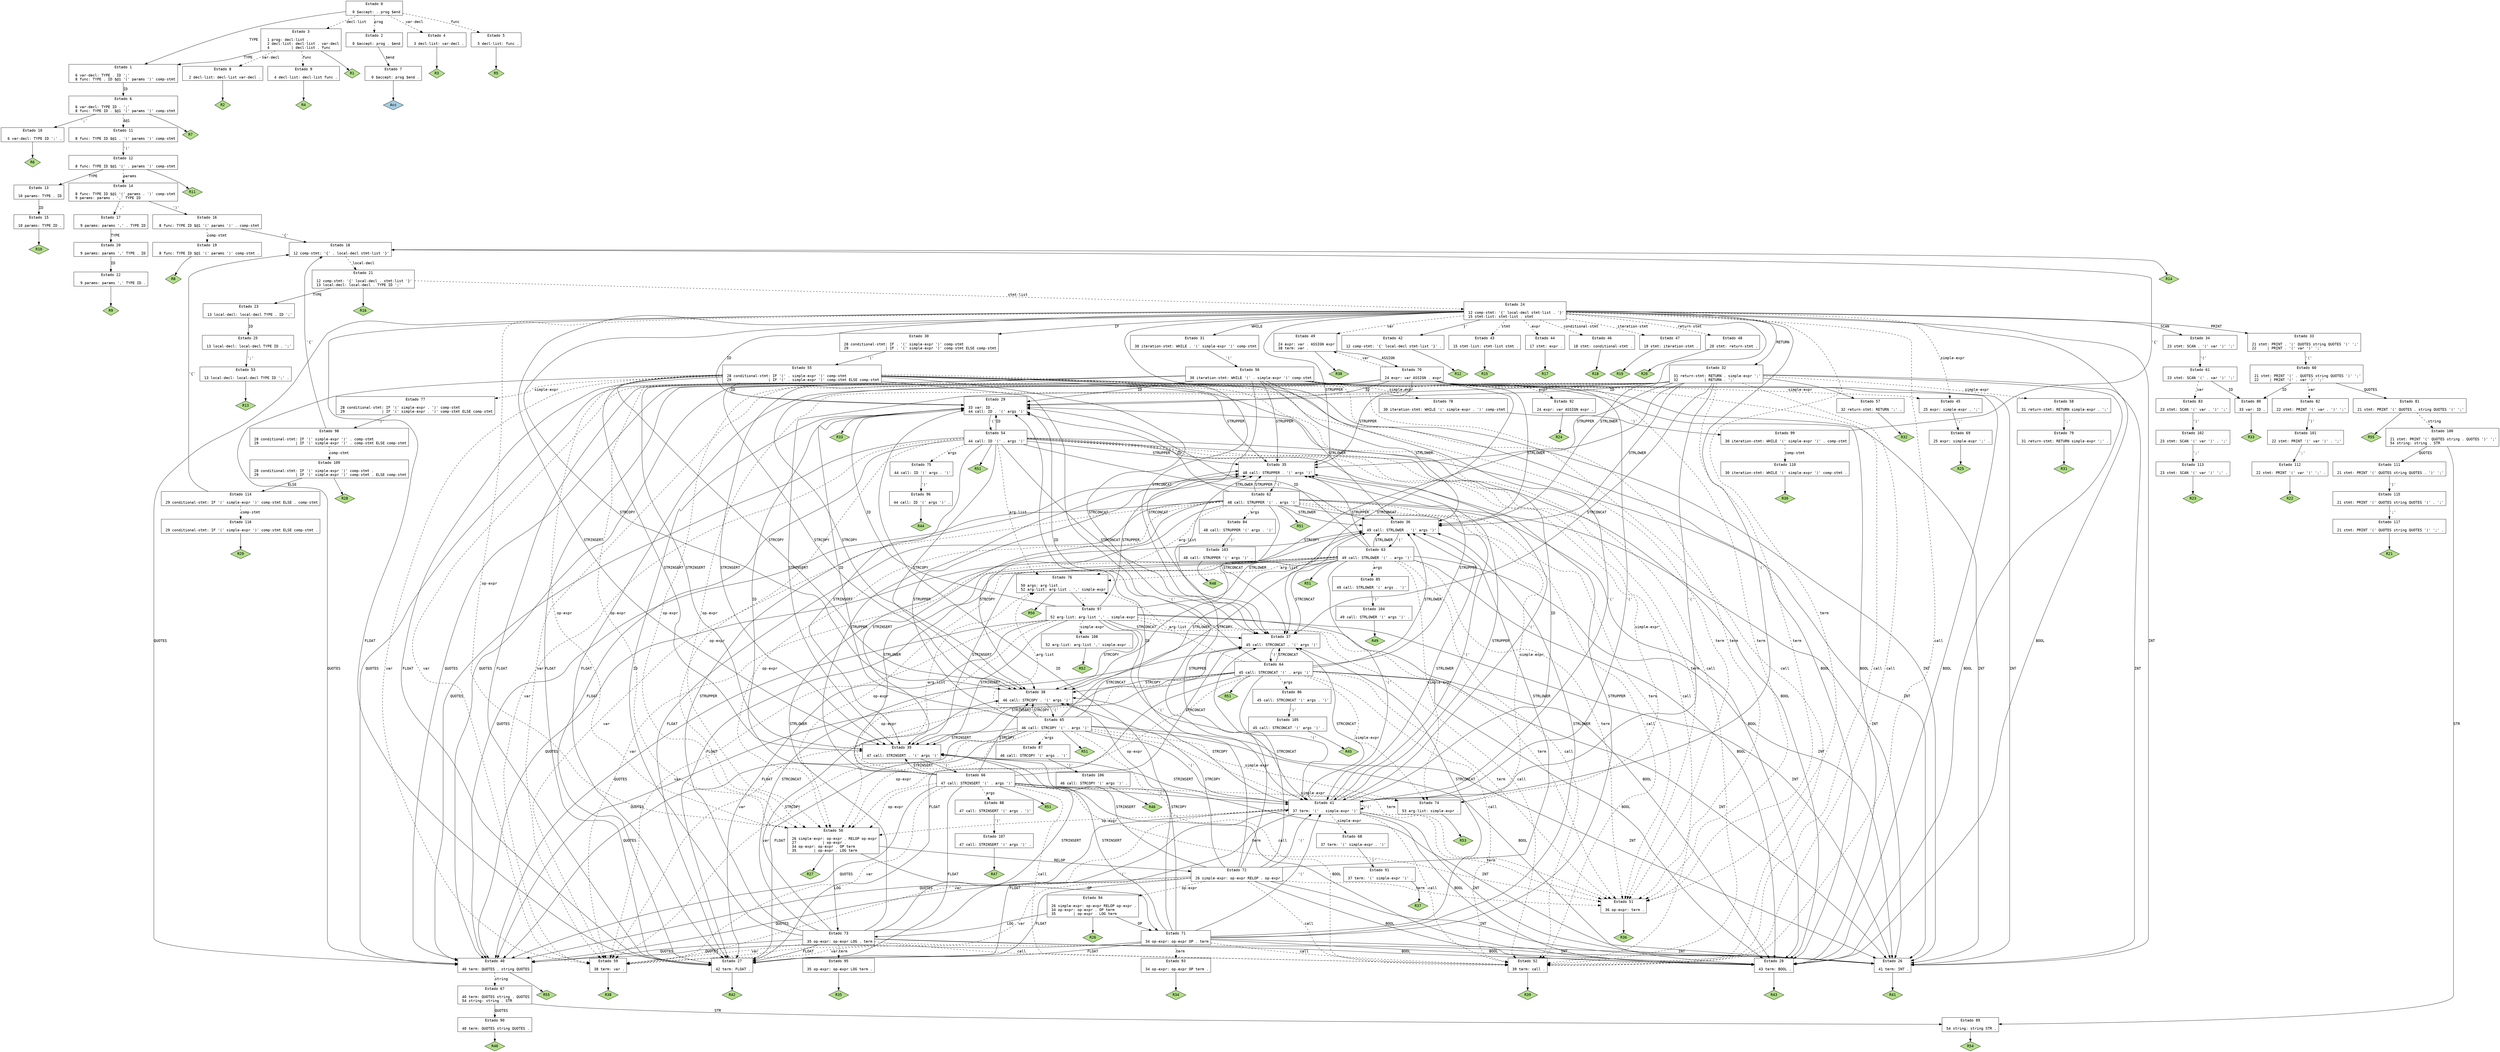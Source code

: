 // Gerado por GNU Bison 3.0.4.
// Relate erros para <bug-bison@gnu.org>.
// Site: <http://www.gnu.org/software/bison/>.

digraph "syntax.y"
{
  node [fontname = courier, shape = box, colorscheme = paired6]
  edge [fontname = courier]

  0 [label="Estado 0\n\l  0 $accept: . prog $end\l"]
  0 -> 1 [style=solid label="TYPE"]
  0 -> 2 [style=dashed label="prog"]
  0 -> 3 [style=dashed label="decl-list"]
  0 -> 4 [style=dashed label="var-decl"]
  0 -> 5 [style=dashed label="func"]
  1 [label="Estado 1\n\l  6 var-decl: TYPE . ID ';'\l  8 func: TYPE . ID $@1 '(' params ')' comp-stmt\l"]
  1 -> 6 [style=solid label="ID"]
  2 [label="Estado 2\n\l  0 $accept: prog . $end\l"]
  2 -> 7 [style=solid label="$end"]
  3 [label="Estado 3\n\l  1 prog: decl-list .\l  2 decl-list: decl-list . var-decl\l  4          | decl-list . func\l"]
  3 -> 1 [style=solid label="TYPE"]
  3 -> 8 [style=dashed label="var-decl"]
  3 -> 9 [style=dashed label="func"]
  3 -> "3R1" [style=solid]
 "3R1" [label="R1", fillcolor=3, shape=diamond, style=filled]
  4 [label="Estado 4\n\l  3 decl-list: var-decl .\l"]
  4 -> "4R3" [style=solid]
 "4R3" [label="R3", fillcolor=3, shape=diamond, style=filled]
  5 [label="Estado 5\n\l  5 decl-list: func .\l"]
  5 -> "5R5" [style=solid]
 "5R5" [label="R5", fillcolor=3, shape=diamond, style=filled]
  6 [label="Estado 6\n\l  6 var-decl: TYPE ID . ';'\l  8 func: TYPE ID . $@1 '(' params ')' comp-stmt\l"]
  6 -> 10 [style=solid label="';'"]
  6 -> 11 [style=dashed label="$@1"]
  6 -> "6R7" [style=solid]
 "6R7" [label="R7", fillcolor=3, shape=diamond, style=filled]
  7 [label="Estado 7\n\l  0 $accept: prog $end .\l"]
  7 -> "7R0" [style=solid]
 "7R0" [label="Acc", fillcolor=1, shape=diamond, style=filled]
  8 [label="Estado 8\n\l  2 decl-list: decl-list var-decl .\l"]
  8 -> "8R2" [style=solid]
 "8R2" [label="R2", fillcolor=3, shape=diamond, style=filled]
  9 [label="Estado 9\n\l  4 decl-list: decl-list func .\l"]
  9 -> "9R4" [style=solid]
 "9R4" [label="R4", fillcolor=3, shape=diamond, style=filled]
  10 [label="Estado 10\n\l  6 var-decl: TYPE ID ';' .\l"]
  10 -> "10R6" [style=solid]
 "10R6" [label="R6", fillcolor=3, shape=diamond, style=filled]
  11 [label="Estado 11\n\l  8 func: TYPE ID $@1 . '(' params ')' comp-stmt\l"]
  11 -> 12 [style=solid label="'('"]
  12 [label="Estado 12\n\l  8 func: TYPE ID $@1 '(' . params ')' comp-stmt\l"]
  12 -> 13 [style=solid label="TYPE"]
  12 -> 14 [style=dashed label="params"]
  12 -> "12R11" [style=solid]
 "12R11" [label="R11", fillcolor=3, shape=diamond, style=filled]
  13 [label="Estado 13\n\l 10 params: TYPE . ID\l"]
  13 -> 15 [style=solid label="ID"]
  14 [label="Estado 14\n\l  8 func: TYPE ID $@1 '(' params . ')' comp-stmt\l  9 params: params . ',' TYPE ID\l"]
  14 -> 16 [style=solid label="')'"]
  14 -> 17 [style=solid label="','"]
  15 [label="Estado 15\n\l 10 params: TYPE ID .\l"]
  15 -> "15R10" [style=solid]
 "15R10" [label="R10", fillcolor=3, shape=diamond, style=filled]
  16 [label="Estado 16\n\l  8 func: TYPE ID $@1 '(' params ')' . comp-stmt\l"]
  16 -> 18 [style=solid label="'{'"]
  16 -> 19 [style=dashed label="comp-stmt"]
  17 [label="Estado 17\n\l  9 params: params ',' . TYPE ID\l"]
  17 -> 20 [style=solid label="TYPE"]
  18 [label="Estado 18\n\l 12 comp-stmt: '{' . local-decl stmt-list '}'\l"]
  18 -> 21 [style=dashed label="local-decl"]
  18 -> "18R14" [style=solid]
 "18R14" [label="R14", fillcolor=3, shape=diamond, style=filled]
  19 [label="Estado 19\n\l  8 func: TYPE ID $@1 '(' params ')' comp-stmt .\l"]
  19 -> "19R8" [style=solid]
 "19R8" [label="R8", fillcolor=3, shape=diamond, style=filled]
  20 [label="Estado 20\n\l  9 params: params ',' TYPE . ID\l"]
  20 -> 22 [style=solid label="ID"]
  21 [label="Estado 21\n\l 12 comp-stmt: '{' local-decl . stmt-list '}'\l 13 local-decl: local-decl . TYPE ID ';'\l"]
  21 -> 23 [style=solid label="TYPE"]
  21 -> 24 [style=dashed label="stmt-list"]
  21 -> "21R16" [style=solid]
 "21R16" [label="R16", fillcolor=3, shape=diamond, style=filled]
  22 [label="Estado 22\n\l  9 params: params ',' TYPE ID .\l"]
  22 -> "22R9" [style=solid]
 "22R9" [label="R9", fillcolor=3, shape=diamond, style=filled]
  23 [label="Estado 23\n\l 13 local-decl: local-decl TYPE . ID ';'\l"]
  23 -> 25 [style=solid label="ID"]
  24 [label="Estado 24\n\l 12 comp-stmt: '{' local-decl stmt-list . '}'\l 15 stmt-list: stmt-list . stmt\l"]
  24 -> 26 [style=solid label="INT"]
  24 -> 27 [style=solid label="FLOAT"]
  24 -> 28 [style=solid label="BOOL"]
  24 -> 29 [style=solid label="ID"]
  24 -> 30 [style=solid label="IF"]
  24 -> 31 [style=solid label="WHILE"]
  24 -> 32 [style=solid label="RETURN"]
  24 -> 33 [style=solid label="PRINT"]
  24 -> 34 [style=solid label="SCAN"]
  24 -> 35 [style=solid label="STRUPPER"]
  24 -> 36 [style=solid label="STRLOWER"]
  24 -> 37 [style=solid label="STRCONCAT"]
  24 -> 38 [style=solid label="STRCOPY"]
  24 -> 39 [style=solid label="STRINSERT"]
  24 -> 40 [style=solid label="QUOTES"]
  24 -> 41 [style=solid label="'('"]
  24 -> 42 [style=solid label="'}'"]
  24 -> 43 [style=dashed label="stmt"]
  24 -> 44 [style=dashed label="expr"]
  24 -> 45 [style=dashed label="simple-expr"]
  24 -> 46 [style=dashed label="conditional-stmt"]
  24 -> 47 [style=dashed label="iteration-stmt"]
  24 -> 48 [style=dashed label="return-stmt"]
  24 -> 49 [style=dashed label="var"]
  24 -> 50 [style=dashed label="op-expr"]
  24 -> 51 [style=dashed label="term"]
  24 -> 52 [style=dashed label="call"]
  25 [label="Estado 25\n\l 13 local-decl: local-decl TYPE ID . ';'\l"]
  25 -> 53 [style=solid label="';'"]
  26 [label="Estado 26\n\l 41 term: INT .\l"]
  26 -> "26R41" [style=solid]
 "26R41" [label="R41", fillcolor=3, shape=diamond, style=filled]
  27 [label="Estado 27\n\l 42 term: FLOAT .\l"]
  27 -> "27R42" [style=solid]
 "27R42" [label="R42", fillcolor=3, shape=diamond, style=filled]
  28 [label="Estado 28\n\l 43 term: BOOL .\l"]
  28 -> "28R43" [style=solid]
 "28R43" [label="R43", fillcolor=3, shape=diamond, style=filled]
  29 [label="Estado 29\n\l 33 var: ID .\l 44 call: ID . '(' args ')'\l"]
  29 -> 54 [style=solid label="'('"]
  29 -> "29R33" [style=solid]
 "29R33" [label="R33", fillcolor=3, shape=diamond, style=filled]
  30 [label="Estado 30\n\l 28 conditional-stmt: IF . '(' simple-expr ')' comp-stmt\l 29                 | IF . '(' simple-expr ')' comp-stmt ELSE comp-stmt\l"]
  30 -> 55 [style=solid label="'('"]
  31 [label="Estado 31\n\l 30 iteration-stmt: WHILE . '(' simple-expr ')' comp-stmt\l"]
  31 -> 56 [style=solid label="'('"]
  32 [label="Estado 32\n\l 31 return-stmt: RETURN . simple-expr ';'\l 32            | RETURN . ';'\l"]
  32 -> 26 [style=solid label="INT"]
  32 -> 27 [style=solid label="FLOAT"]
  32 -> 28 [style=solid label="BOOL"]
  32 -> 29 [style=solid label="ID"]
  32 -> 35 [style=solid label="STRUPPER"]
  32 -> 36 [style=solid label="STRLOWER"]
  32 -> 37 [style=solid label="STRCONCAT"]
  32 -> 38 [style=solid label="STRCOPY"]
  32 -> 39 [style=solid label="STRINSERT"]
  32 -> 40 [style=solid label="QUOTES"]
  32 -> 57 [style=solid label="';'"]
  32 -> 41 [style=solid label="'('"]
  32 -> 58 [style=dashed label="simple-expr"]
  32 -> 59 [style=dashed label="var"]
  32 -> 50 [style=dashed label="op-expr"]
  32 -> 51 [style=dashed label="term"]
  32 -> 52 [style=dashed label="call"]
  33 [label="Estado 33\n\l 21 stmt: PRINT . '(' QUOTES string QUOTES ')' ';'\l 22     | PRINT . '(' var ')' ';'\l"]
  33 -> 60 [style=solid label="'('"]
  34 [label="Estado 34\n\l 23 stmt: SCAN . '(' var ')' ';'\l"]
  34 -> 61 [style=solid label="'('"]
  35 [label="Estado 35\n\l 48 call: STRUPPER . '(' args ')'\l"]
  35 -> 62 [style=solid label="'('"]
  36 [label="Estado 36\n\l 49 call: STRLOWER . '(' args ')'\l"]
  36 -> 63 [style=solid label="'('"]
  37 [label="Estado 37\n\l 45 call: STRCONCAT . '(' args ')'\l"]
  37 -> 64 [style=solid label="'('"]
  38 [label="Estado 38\n\l 46 call: STRCOPY . '(' args ')'\l"]
  38 -> 65 [style=solid label="'('"]
  39 [label="Estado 39\n\l 47 call: STRINSERT . '(' args ')'\l"]
  39 -> 66 [style=solid label="'('"]
  40 [label="Estado 40\n\l 40 term: QUOTES . string QUOTES\l"]
  40 -> 67 [style=dashed label="string"]
  40 -> "40R55" [style=solid]
 "40R55" [label="R55", fillcolor=3, shape=diamond, style=filled]
  41 [label="Estado 41\n\l 37 term: '(' . simple-expr ')'\l"]
  41 -> 26 [style=solid label="INT"]
  41 -> 27 [style=solid label="FLOAT"]
  41 -> 28 [style=solid label="BOOL"]
  41 -> 29 [style=solid label="ID"]
  41 -> 35 [style=solid label="STRUPPER"]
  41 -> 36 [style=solid label="STRLOWER"]
  41 -> 37 [style=solid label="STRCONCAT"]
  41 -> 38 [style=solid label="STRCOPY"]
  41 -> 39 [style=solid label="STRINSERT"]
  41 -> 40 [style=solid label="QUOTES"]
  41 -> 41 [style=solid label="'('"]
  41 -> 68 [style=dashed label="simple-expr"]
  41 -> 59 [style=dashed label="var"]
  41 -> 50 [style=dashed label="op-expr"]
  41 -> 51 [style=dashed label="term"]
  41 -> 52 [style=dashed label="call"]
  42 [label="Estado 42\n\l 12 comp-stmt: '{' local-decl stmt-list '}' .\l"]
  42 -> "42R12" [style=solid]
 "42R12" [label="R12", fillcolor=3, shape=diamond, style=filled]
  43 [label="Estado 43\n\l 15 stmt-list: stmt-list stmt .\l"]
  43 -> "43R15" [style=solid]
 "43R15" [label="R15", fillcolor=3, shape=diamond, style=filled]
  44 [label="Estado 44\n\l 17 stmt: expr .\l"]
  44 -> "44R17" [style=solid]
 "44R17" [label="R17", fillcolor=3, shape=diamond, style=filled]
  45 [label="Estado 45\n\l 25 expr: simple-expr . ';'\l"]
  45 -> 69 [style=solid label="';'"]
  46 [label="Estado 46\n\l 18 stmt: conditional-stmt .\l"]
  46 -> "46R18" [style=solid]
 "46R18" [label="R18", fillcolor=3, shape=diamond, style=filled]
  47 [label="Estado 47\n\l 19 stmt: iteration-stmt .\l"]
  47 -> "47R19" [style=solid]
 "47R19" [label="R19", fillcolor=3, shape=diamond, style=filled]
  48 [label="Estado 48\n\l 20 stmt: return-stmt .\l"]
  48 -> "48R20" [style=solid]
 "48R20" [label="R20", fillcolor=3, shape=diamond, style=filled]
  49 [label="Estado 49\n\l 24 expr: var . ASSIGN expr\l 38 term: var .\l"]
  49 -> 70 [style=solid label="ASSIGN"]
  49 -> "49R38" [style=solid]
 "49R38" [label="R38", fillcolor=3, shape=diamond, style=filled]
  50 [label="Estado 50\n\l 26 simple-expr: op-expr . RELOP op-expr\l 27            | op-expr .\l 34 op-expr: op-expr . OP term\l 35        | op-expr . LOG term\l"]
  50 -> 71 [style=solid label="OP"]
  50 -> 72 [style=solid label="RELOP"]
  50 -> 73 [style=solid label="LOG"]
  50 -> "50R27" [style=solid]
 "50R27" [label="R27", fillcolor=3, shape=diamond, style=filled]
  51 [label="Estado 51\n\l 36 op-expr: term .\l"]
  51 -> "51R36" [style=solid]
 "51R36" [label="R36", fillcolor=3, shape=diamond, style=filled]
  52 [label="Estado 52\n\l 39 term: call .\l"]
  52 -> "52R39" [style=solid]
 "52R39" [label="R39", fillcolor=3, shape=diamond, style=filled]
  53 [label="Estado 53\n\l 13 local-decl: local-decl TYPE ID ';' .\l"]
  53 -> "53R13" [style=solid]
 "53R13" [label="R13", fillcolor=3, shape=diamond, style=filled]
  54 [label="Estado 54\n\l 44 call: ID '(' . args ')'\l"]
  54 -> 26 [style=solid label="INT"]
  54 -> 27 [style=solid label="FLOAT"]
  54 -> 28 [style=solid label="BOOL"]
  54 -> 29 [style=solid label="ID"]
  54 -> 35 [style=solid label="STRUPPER"]
  54 -> 36 [style=solid label="STRLOWER"]
  54 -> 37 [style=solid label="STRCONCAT"]
  54 -> 38 [style=solid label="STRCOPY"]
  54 -> 39 [style=solid label="STRINSERT"]
  54 -> 40 [style=solid label="QUOTES"]
  54 -> 41 [style=solid label="'('"]
  54 -> 74 [style=dashed label="simple-expr"]
  54 -> 59 [style=dashed label="var"]
  54 -> 50 [style=dashed label="op-expr"]
  54 -> 51 [style=dashed label="term"]
  54 -> 52 [style=dashed label="call"]
  54 -> 75 [style=dashed label="args"]
  54 -> 76 [style=dashed label="arg-list"]
  54 -> "54R51" [style=solid]
 "54R51" [label="R51", fillcolor=3, shape=diamond, style=filled]
  55 [label="Estado 55\n\l 28 conditional-stmt: IF '(' . simple-expr ')' comp-stmt\l 29                 | IF '(' . simple-expr ')' comp-stmt ELSE comp-stmt\l"]
  55 -> 26 [style=solid label="INT"]
  55 -> 27 [style=solid label="FLOAT"]
  55 -> 28 [style=solid label="BOOL"]
  55 -> 29 [style=solid label="ID"]
  55 -> 35 [style=solid label="STRUPPER"]
  55 -> 36 [style=solid label="STRLOWER"]
  55 -> 37 [style=solid label="STRCONCAT"]
  55 -> 38 [style=solid label="STRCOPY"]
  55 -> 39 [style=solid label="STRINSERT"]
  55 -> 40 [style=solid label="QUOTES"]
  55 -> 41 [style=solid label="'('"]
  55 -> 77 [style=dashed label="simple-expr"]
  55 -> 59 [style=dashed label="var"]
  55 -> 50 [style=dashed label="op-expr"]
  55 -> 51 [style=dashed label="term"]
  55 -> 52 [style=dashed label="call"]
  56 [label="Estado 56\n\l 30 iteration-stmt: WHILE '(' . simple-expr ')' comp-stmt\l"]
  56 -> 26 [style=solid label="INT"]
  56 -> 27 [style=solid label="FLOAT"]
  56 -> 28 [style=solid label="BOOL"]
  56 -> 29 [style=solid label="ID"]
  56 -> 35 [style=solid label="STRUPPER"]
  56 -> 36 [style=solid label="STRLOWER"]
  56 -> 37 [style=solid label="STRCONCAT"]
  56 -> 38 [style=solid label="STRCOPY"]
  56 -> 39 [style=solid label="STRINSERT"]
  56 -> 40 [style=solid label="QUOTES"]
  56 -> 41 [style=solid label="'('"]
  56 -> 78 [style=dashed label="simple-expr"]
  56 -> 59 [style=dashed label="var"]
  56 -> 50 [style=dashed label="op-expr"]
  56 -> 51 [style=dashed label="term"]
  56 -> 52 [style=dashed label="call"]
  57 [label="Estado 57\n\l 32 return-stmt: RETURN ';' .\l"]
  57 -> "57R32" [style=solid]
 "57R32" [label="R32", fillcolor=3, shape=diamond, style=filled]
  58 [label="Estado 58\n\l 31 return-stmt: RETURN simple-expr . ';'\l"]
  58 -> 79 [style=solid label="';'"]
  59 [label="Estado 59\n\l 38 term: var .\l"]
  59 -> "59R38" [style=solid]
 "59R38" [label="R38", fillcolor=3, shape=diamond, style=filled]
  60 [label="Estado 60\n\l 21 stmt: PRINT '(' . QUOTES string QUOTES ')' ';'\l 22     | PRINT '(' . var ')' ';'\l"]
  60 -> 80 [style=solid label="ID"]
  60 -> 81 [style=solid label="QUOTES"]
  60 -> 82 [style=dashed label="var"]
  61 [label="Estado 61\n\l 23 stmt: SCAN '(' . var ')' ';'\l"]
  61 -> 80 [style=solid label="ID"]
  61 -> 83 [style=dashed label="var"]
  62 [label="Estado 62\n\l 48 call: STRUPPER '(' . args ')'\l"]
  62 -> 26 [style=solid label="INT"]
  62 -> 27 [style=solid label="FLOAT"]
  62 -> 28 [style=solid label="BOOL"]
  62 -> 29 [style=solid label="ID"]
  62 -> 35 [style=solid label="STRUPPER"]
  62 -> 36 [style=solid label="STRLOWER"]
  62 -> 37 [style=solid label="STRCONCAT"]
  62 -> 38 [style=solid label="STRCOPY"]
  62 -> 39 [style=solid label="STRINSERT"]
  62 -> 40 [style=solid label="QUOTES"]
  62 -> 41 [style=solid label="'('"]
  62 -> 74 [style=dashed label="simple-expr"]
  62 -> 59 [style=dashed label="var"]
  62 -> 50 [style=dashed label="op-expr"]
  62 -> 51 [style=dashed label="term"]
  62 -> 52 [style=dashed label="call"]
  62 -> 84 [style=dashed label="args"]
  62 -> 76 [style=dashed label="arg-list"]
  62 -> "62R51" [style=solid]
 "62R51" [label="R51", fillcolor=3, shape=diamond, style=filled]
  63 [label="Estado 63\n\l 49 call: STRLOWER '(' . args ')'\l"]
  63 -> 26 [style=solid label="INT"]
  63 -> 27 [style=solid label="FLOAT"]
  63 -> 28 [style=solid label="BOOL"]
  63 -> 29 [style=solid label="ID"]
  63 -> 35 [style=solid label="STRUPPER"]
  63 -> 36 [style=solid label="STRLOWER"]
  63 -> 37 [style=solid label="STRCONCAT"]
  63 -> 38 [style=solid label="STRCOPY"]
  63 -> 39 [style=solid label="STRINSERT"]
  63 -> 40 [style=solid label="QUOTES"]
  63 -> 41 [style=solid label="'('"]
  63 -> 74 [style=dashed label="simple-expr"]
  63 -> 59 [style=dashed label="var"]
  63 -> 50 [style=dashed label="op-expr"]
  63 -> 51 [style=dashed label="term"]
  63 -> 52 [style=dashed label="call"]
  63 -> 85 [style=dashed label="args"]
  63 -> 76 [style=dashed label="arg-list"]
  63 -> "63R51" [style=solid]
 "63R51" [label="R51", fillcolor=3, shape=diamond, style=filled]
  64 [label="Estado 64\n\l 45 call: STRCONCAT '(' . args ')'\l"]
  64 -> 26 [style=solid label="INT"]
  64 -> 27 [style=solid label="FLOAT"]
  64 -> 28 [style=solid label="BOOL"]
  64 -> 29 [style=solid label="ID"]
  64 -> 35 [style=solid label="STRUPPER"]
  64 -> 36 [style=solid label="STRLOWER"]
  64 -> 37 [style=solid label="STRCONCAT"]
  64 -> 38 [style=solid label="STRCOPY"]
  64 -> 39 [style=solid label="STRINSERT"]
  64 -> 40 [style=solid label="QUOTES"]
  64 -> 41 [style=solid label="'('"]
  64 -> 74 [style=dashed label="simple-expr"]
  64 -> 59 [style=dashed label="var"]
  64 -> 50 [style=dashed label="op-expr"]
  64 -> 51 [style=dashed label="term"]
  64 -> 52 [style=dashed label="call"]
  64 -> 86 [style=dashed label="args"]
  64 -> 76 [style=dashed label="arg-list"]
  64 -> "64R51" [style=solid]
 "64R51" [label="R51", fillcolor=3, shape=diamond, style=filled]
  65 [label="Estado 65\n\l 46 call: STRCOPY '(' . args ')'\l"]
  65 -> 26 [style=solid label="INT"]
  65 -> 27 [style=solid label="FLOAT"]
  65 -> 28 [style=solid label="BOOL"]
  65 -> 29 [style=solid label="ID"]
  65 -> 35 [style=solid label="STRUPPER"]
  65 -> 36 [style=solid label="STRLOWER"]
  65 -> 37 [style=solid label="STRCONCAT"]
  65 -> 38 [style=solid label="STRCOPY"]
  65 -> 39 [style=solid label="STRINSERT"]
  65 -> 40 [style=solid label="QUOTES"]
  65 -> 41 [style=solid label="'('"]
  65 -> 74 [style=dashed label="simple-expr"]
  65 -> 59 [style=dashed label="var"]
  65 -> 50 [style=dashed label="op-expr"]
  65 -> 51 [style=dashed label="term"]
  65 -> 52 [style=dashed label="call"]
  65 -> 87 [style=dashed label="args"]
  65 -> 76 [style=dashed label="arg-list"]
  65 -> "65R51" [style=solid]
 "65R51" [label="R51", fillcolor=3, shape=diamond, style=filled]
  66 [label="Estado 66\n\l 47 call: STRINSERT '(' . args ')'\l"]
  66 -> 26 [style=solid label="INT"]
  66 -> 27 [style=solid label="FLOAT"]
  66 -> 28 [style=solid label="BOOL"]
  66 -> 29 [style=solid label="ID"]
  66 -> 35 [style=solid label="STRUPPER"]
  66 -> 36 [style=solid label="STRLOWER"]
  66 -> 37 [style=solid label="STRCONCAT"]
  66 -> 38 [style=solid label="STRCOPY"]
  66 -> 39 [style=solid label="STRINSERT"]
  66 -> 40 [style=solid label="QUOTES"]
  66 -> 41 [style=solid label="'('"]
  66 -> 74 [style=dashed label="simple-expr"]
  66 -> 59 [style=dashed label="var"]
  66 -> 50 [style=dashed label="op-expr"]
  66 -> 51 [style=dashed label="term"]
  66 -> 52 [style=dashed label="call"]
  66 -> 88 [style=dashed label="args"]
  66 -> 76 [style=dashed label="arg-list"]
  66 -> "66R51" [style=solid]
 "66R51" [label="R51", fillcolor=3, shape=diamond, style=filled]
  67 [label="Estado 67\n\l 40 term: QUOTES string . QUOTES\l 54 string: string . STR\l"]
  67 -> 89 [style=solid label="STR"]
  67 -> 90 [style=solid label="QUOTES"]
  68 [label="Estado 68\n\l 37 term: '(' simple-expr . ')'\l"]
  68 -> 91 [style=solid label="')'"]
  69 [label="Estado 69\n\l 25 expr: simple-expr ';' .\l"]
  69 -> "69R25" [style=solid]
 "69R25" [label="R25", fillcolor=3, shape=diamond, style=filled]
  70 [label="Estado 70\n\l 24 expr: var ASSIGN . expr\l"]
  70 -> 26 [style=solid label="INT"]
  70 -> 27 [style=solid label="FLOAT"]
  70 -> 28 [style=solid label="BOOL"]
  70 -> 29 [style=solid label="ID"]
  70 -> 35 [style=solid label="STRUPPER"]
  70 -> 36 [style=solid label="STRLOWER"]
  70 -> 37 [style=solid label="STRCONCAT"]
  70 -> 38 [style=solid label="STRCOPY"]
  70 -> 39 [style=solid label="STRINSERT"]
  70 -> 40 [style=solid label="QUOTES"]
  70 -> 41 [style=solid label="'('"]
  70 -> 92 [style=dashed label="expr"]
  70 -> 45 [style=dashed label="simple-expr"]
  70 -> 49 [style=dashed label="var"]
  70 -> 50 [style=dashed label="op-expr"]
  70 -> 51 [style=dashed label="term"]
  70 -> 52 [style=dashed label="call"]
  71 [label="Estado 71\n\l 34 op-expr: op-expr OP . term\l"]
  71 -> 26 [style=solid label="INT"]
  71 -> 27 [style=solid label="FLOAT"]
  71 -> 28 [style=solid label="BOOL"]
  71 -> 29 [style=solid label="ID"]
  71 -> 35 [style=solid label="STRUPPER"]
  71 -> 36 [style=solid label="STRLOWER"]
  71 -> 37 [style=solid label="STRCONCAT"]
  71 -> 38 [style=solid label="STRCOPY"]
  71 -> 39 [style=solid label="STRINSERT"]
  71 -> 40 [style=solid label="QUOTES"]
  71 -> 41 [style=solid label="'('"]
  71 -> 59 [style=dashed label="var"]
  71 -> 93 [style=dashed label="term"]
  71 -> 52 [style=dashed label="call"]
  72 [label="Estado 72\n\l 26 simple-expr: op-expr RELOP . op-expr\l"]
  72 -> 26 [style=solid label="INT"]
  72 -> 27 [style=solid label="FLOAT"]
  72 -> 28 [style=solid label="BOOL"]
  72 -> 29 [style=solid label="ID"]
  72 -> 35 [style=solid label="STRUPPER"]
  72 -> 36 [style=solid label="STRLOWER"]
  72 -> 37 [style=solid label="STRCONCAT"]
  72 -> 38 [style=solid label="STRCOPY"]
  72 -> 39 [style=solid label="STRINSERT"]
  72 -> 40 [style=solid label="QUOTES"]
  72 -> 41 [style=solid label="'('"]
  72 -> 59 [style=dashed label="var"]
  72 -> 94 [style=dashed label="op-expr"]
  72 -> 51 [style=dashed label="term"]
  72 -> 52 [style=dashed label="call"]
  73 [label="Estado 73\n\l 35 op-expr: op-expr LOG . term\l"]
  73 -> 26 [style=solid label="INT"]
  73 -> 27 [style=solid label="FLOAT"]
  73 -> 28 [style=solid label="BOOL"]
  73 -> 29 [style=solid label="ID"]
  73 -> 35 [style=solid label="STRUPPER"]
  73 -> 36 [style=solid label="STRLOWER"]
  73 -> 37 [style=solid label="STRCONCAT"]
  73 -> 38 [style=solid label="STRCOPY"]
  73 -> 39 [style=solid label="STRINSERT"]
  73 -> 40 [style=solid label="QUOTES"]
  73 -> 41 [style=solid label="'('"]
  73 -> 59 [style=dashed label="var"]
  73 -> 95 [style=dashed label="term"]
  73 -> 52 [style=dashed label="call"]
  74 [label="Estado 74\n\l 53 arg-list: simple-expr .\l"]
  74 -> "74R53" [style=solid]
 "74R53" [label="R53", fillcolor=3, shape=diamond, style=filled]
  75 [label="Estado 75\n\l 44 call: ID '(' args . ')'\l"]
  75 -> 96 [style=solid label="')'"]
  76 [label="Estado 76\n\l 50 args: arg-list .\l 52 arg-list: arg-list . ',' simple-expr\l"]
  76 -> 97 [style=solid label="','"]
  76 -> "76R50" [style=solid]
 "76R50" [label="R50", fillcolor=3, shape=diamond, style=filled]
  77 [label="Estado 77\n\l 28 conditional-stmt: IF '(' simple-expr . ')' comp-stmt\l 29                 | IF '(' simple-expr . ')' comp-stmt ELSE comp-stmt\l"]
  77 -> 98 [style=solid label="')'"]
  78 [label="Estado 78\n\l 30 iteration-stmt: WHILE '(' simple-expr . ')' comp-stmt\l"]
  78 -> 99 [style=solid label="')'"]
  79 [label="Estado 79\n\l 31 return-stmt: RETURN simple-expr ';' .\l"]
  79 -> "79R31" [style=solid]
 "79R31" [label="R31", fillcolor=3, shape=diamond, style=filled]
  80 [label="Estado 80\n\l 33 var: ID .\l"]
  80 -> "80R33" [style=solid]
 "80R33" [label="R33", fillcolor=3, shape=diamond, style=filled]
  81 [label="Estado 81\n\l 21 stmt: PRINT '(' QUOTES . string QUOTES ')' ';'\l"]
  81 -> 100 [style=dashed label="string"]
  81 -> "81R55" [style=solid]
 "81R55" [label="R55", fillcolor=3, shape=diamond, style=filled]
  82 [label="Estado 82\n\l 22 stmt: PRINT '(' var . ')' ';'\l"]
  82 -> 101 [style=solid label="')'"]
  83 [label="Estado 83\n\l 23 stmt: SCAN '(' var . ')' ';'\l"]
  83 -> 102 [style=solid label="')'"]
  84 [label="Estado 84\n\l 48 call: STRUPPER '(' args . ')'\l"]
  84 -> 103 [style=solid label="')'"]
  85 [label="Estado 85\n\l 49 call: STRLOWER '(' args . ')'\l"]
  85 -> 104 [style=solid label="')'"]
  86 [label="Estado 86\n\l 45 call: STRCONCAT '(' args . ')'\l"]
  86 -> 105 [style=solid label="')'"]
  87 [label="Estado 87\n\l 46 call: STRCOPY '(' args . ')'\l"]
  87 -> 106 [style=solid label="')'"]
  88 [label="Estado 88\n\l 47 call: STRINSERT '(' args . ')'\l"]
  88 -> 107 [style=solid label="')'"]
  89 [label="Estado 89\n\l 54 string: string STR .\l"]
  89 -> "89R54" [style=solid]
 "89R54" [label="R54", fillcolor=3, shape=diamond, style=filled]
  90 [label="Estado 90\n\l 40 term: QUOTES string QUOTES .\l"]
  90 -> "90R40" [style=solid]
 "90R40" [label="R40", fillcolor=3, shape=diamond, style=filled]
  91 [label="Estado 91\n\l 37 term: '(' simple-expr ')' .\l"]
  91 -> "91R37" [style=solid]
 "91R37" [label="R37", fillcolor=3, shape=diamond, style=filled]
  92 [label="Estado 92\n\l 24 expr: var ASSIGN expr .\l"]
  92 -> "92R24" [style=solid]
 "92R24" [label="R24", fillcolor=3, shape=diamond, style=filled]
  93 [label="Estado 93\n\l 34 op-expr: op-expr OP term .\l"]
  93 -> "93R34" [style=solid]
 "93R34" [label="R34", fillcolor=3, shape=diamond, style=filled]
  94 [label="Estado 94\n\l 26 simple-expr: op-expr RELOP op-expr .\l 34 op-expr: op-expr . OP term\l 35        | op-expr . LOG term\l"]
  94 -> 71 [style=solid label="OP"]
  94 -> 73 [style=solid label="LOG"]
  94 -> "94R26" [style=solid]
 "94R26" [label="R26", fillcolor=3, shape=diamond, style=filled]
  95 [label="Estado 95\n\l 35 op-expr: op-expr LOG term .\l"]
  95 -> "95R35" [style=solid]
 "95R35" [label="R35", fillcolor=3, shape=diamond, style=filled]
  96 [label="Estado 96\n\l 44 call: ID '(' args ')' .\l"]
  96 -> "96R44" [style=solid]
 "96R44" [label="R44", fillcolor=3, shape=diamond, style=filled]
  97 [label="Estado 97\n\l 52 arg-list: arg-list ',' . simple-expr\l"]
  97 -> 26 [style=solid label="INT"]
  97 -> 27 [style=solid label="FLOAT"]
  97 -> 28 [style=solid label="BOOL"]
  97 -> 29 [style=solid label="ID"]
  97 -> 35 [style=solid label="STRUPPER"]
  97 -> 36 [style=solid label="STRLOWER"]
  97 -> 37 [style=solid label="STRCONCAT"]
  97 -> 38 [style=solid label="STRCOPY"]
  97 -> 39 [style=solid label="STRINSERT"]
  97 -> 40 [style=solid label="QUOTES"]
  97 -> 41 [style=solid label="'('"]
  97 -> 108 [style=dashed label="simple-expr"]
  97 -> 59 [style=dashed label="var"]
  97 -> 50 [style=dashed label="op-expr"]
  97 -> 51 [style=dashed label="term"]
  97 -> 52 [style=dashed label="call"]
  98 [label="Estado 98\n\l 28 conditional-stmt: IF '(' simple-expr ')' . comp-stmt\l 29                 | IF '(' simple-expr ')' . comp-stmt ELSE comp-stmt\l"]
  98 -> 18 [style=solid label="'{'"]
  98 -> 109 [style=dashed label="comp-stmt"]
  99 [label="Estado 99\n\l 30 iteration-stmt: WHILE '(' simple-expr ')' . comp-stmt\l"]
  99 -> 18 [style=solid label="'{'"]
  99 -> 110 [style=dashed label="comp-stmt"]
  100 [label="Estado 100\n\l 21 stmt: PRINT '(' QUOTES string . QUOTES ')' ';'\l 54 string: string . STR\l"]
  100 -> 89 [style=solid label="STR"]
  100 -> 111 [style=solid label="QUOTES"]
  101 [label="Estado 101\n\l 22 stmt: PRINT '(' var ')' . ';'\l"]
  101 -> 112 [style=solid label="';'"]
  102 [label="Estado 102\n\l 23 stmt: SCAN '(' var ')' . ';'\l"]
  102 -> 113 [style=solid label="';'"]
  103 [label="Estado 103\n\l 48 call: STRUPPER '(' args ')' .\l"]
  103 -> "103R48" [style=solid]
 "103R48" [label="R48", fillcolor=3, shape=diamond, style=filled]
  104 [label="Estado 104\n\l 49 call: STRLOWER '(' args ')' .\l"]
  104 -> "104R49" [style=solid]
 "104R49" [label="R49", fillcolor=3, shape=diamond, style=filled]
  105 [label="Estado 105\n\l 45 call: STRCONCAT '(' args ')' .\l"]
  105 -> "105R45" [style=solid]
 "105R45" [label="R45", fillcolor=3, shape=diamond, style=filled]
  106 [label="Estado 106\n\l 46 call: STRCOPY '(' args ')' .\l"]
  106 -> "106R46" [style=solid]
 "106R46" [label="R46", fillcolor=3, shape=diamond, style=filled]
  107 [label="Estado 107\n\l 47 call: STRINSERT '(' args ')' .\l"]
  107 -> "107R47" [style=solid]
 "107R47" [label="R47", fillcolor=3, shape=diamond, style=filled]
  108 [label="Estado 108\n\l 52 arg-list: arg-list ',' simple-expr .\l"]
  108 -> "108R52" [style=solid]
 "108R52" [label="R52", fillcolor=3, shape=diamond, style=filled]
  109 [label="Estado 109\n\l 28 conditional-stmt: IF '(' simple-expr ')' comp-stmt .\l 29                 | IF '(' simple-expr ')' comp-stmt . ELSE comp-stmt\l"]
  109 -> 114 [style=solid label="ELSE"]
  109 -> "109R28" [style=solid]
 "109R28" [label="R28", fillcolor=3, shape=diamond, style=filled]
  110 [label="Estado 110\n\l 30 iteration-stmt: WHILE '(' simple-expr ')' comp-stmt .\l"]
  110 -> "110R30" [style=solid]
 "110R30" [label="R30", fillcolor=3, shape=diamond, style=filled]
  111 [label="Estado 111\n\l 21 stmt: PRINT '(' QUOTES string QUOTES . ')' ';'\l"]
  111 -> 115 [style=solid label="')'"]
  112 [label="Estado 112\n\l 22 stmt: PRINT '(' var ')' ';' .\l"]
  112 -> "112R22" [style=solid]
 "112R22" [label="R22", fillcolor=3, shape=diamond, style=filled]
  113 [label="Estado 113\n\l 23 stmt: SCAN '(' var ')' ';' .\l"]
  113 -> "113R23" [style=solid]
 "113R23" [label="R23", fillcolor=3, shape=diamond, style=filled]
  114 [label="Estado 114\n\l 29 conditional-stmt: IF '(' simple-expr ')' comp-stmt ELSE . comp-stmt\l"]
  114 -> 18 [style=solid label="'{'"]
  114 -> 116 [style=dashed label="comp-stmt"]
  115 [label="Estado 115\n\l 21 stmt: PRINT '(' QUOTES string QUOTES ')' . ';'\l"]
  115 -> 117 [style=solid label="';'"]
  116 [label="Estado 116\n\l 29 conditional-stmt: IF '(' simple-expr ')' comp-stmt ELSE comp-stmt .\l"]
  116 -> "116R29" [style=solid]
 "116R29" [label="R29", fillcolor=3, shape=diamond, style=filled]
  117 [label="Estado 117\n\l 21 stmt: PRINT '(' QUOTES string QUOTES ')' ';' .\l"]
  117 -> "117R21" [style=solid]
 "117R21" [label="R21", fillcolor=3, shape=diamond, style=filled]
}
